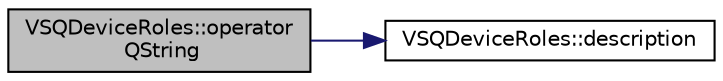 digraph "VSQDeviceRoles::operator QString"
{
 // LATEX_PDF_SIZE
  edge [fontname="Helvetica",fontsize="10",labelfontname="Helvetica",labelfontsize="10"];
  node [fontname="Helvetica",fontsize="10",shape=record];
  rankdir="LR";
  Node1 [label="VSQDeviceRoles::operator\l QString",height=0.2,width=0.4,color="black", fillcolor="grey75", style="filled", fontcolor="black",tooltip="Describe device roles."];
  Node1 -> Node2 [color="midnightblue",fontsize="10",style="solid",fontname="Helvetica"];
  Node2 [label="VSQDeviceRoles::description",height=0.2,width=0.4,color="black", fillcolor="white", style="filled",URL="$class_v_s_q_device_roles.html#a2bac177943b83180197efe6a174932c3",tooltip="Describe device roles."];
}
